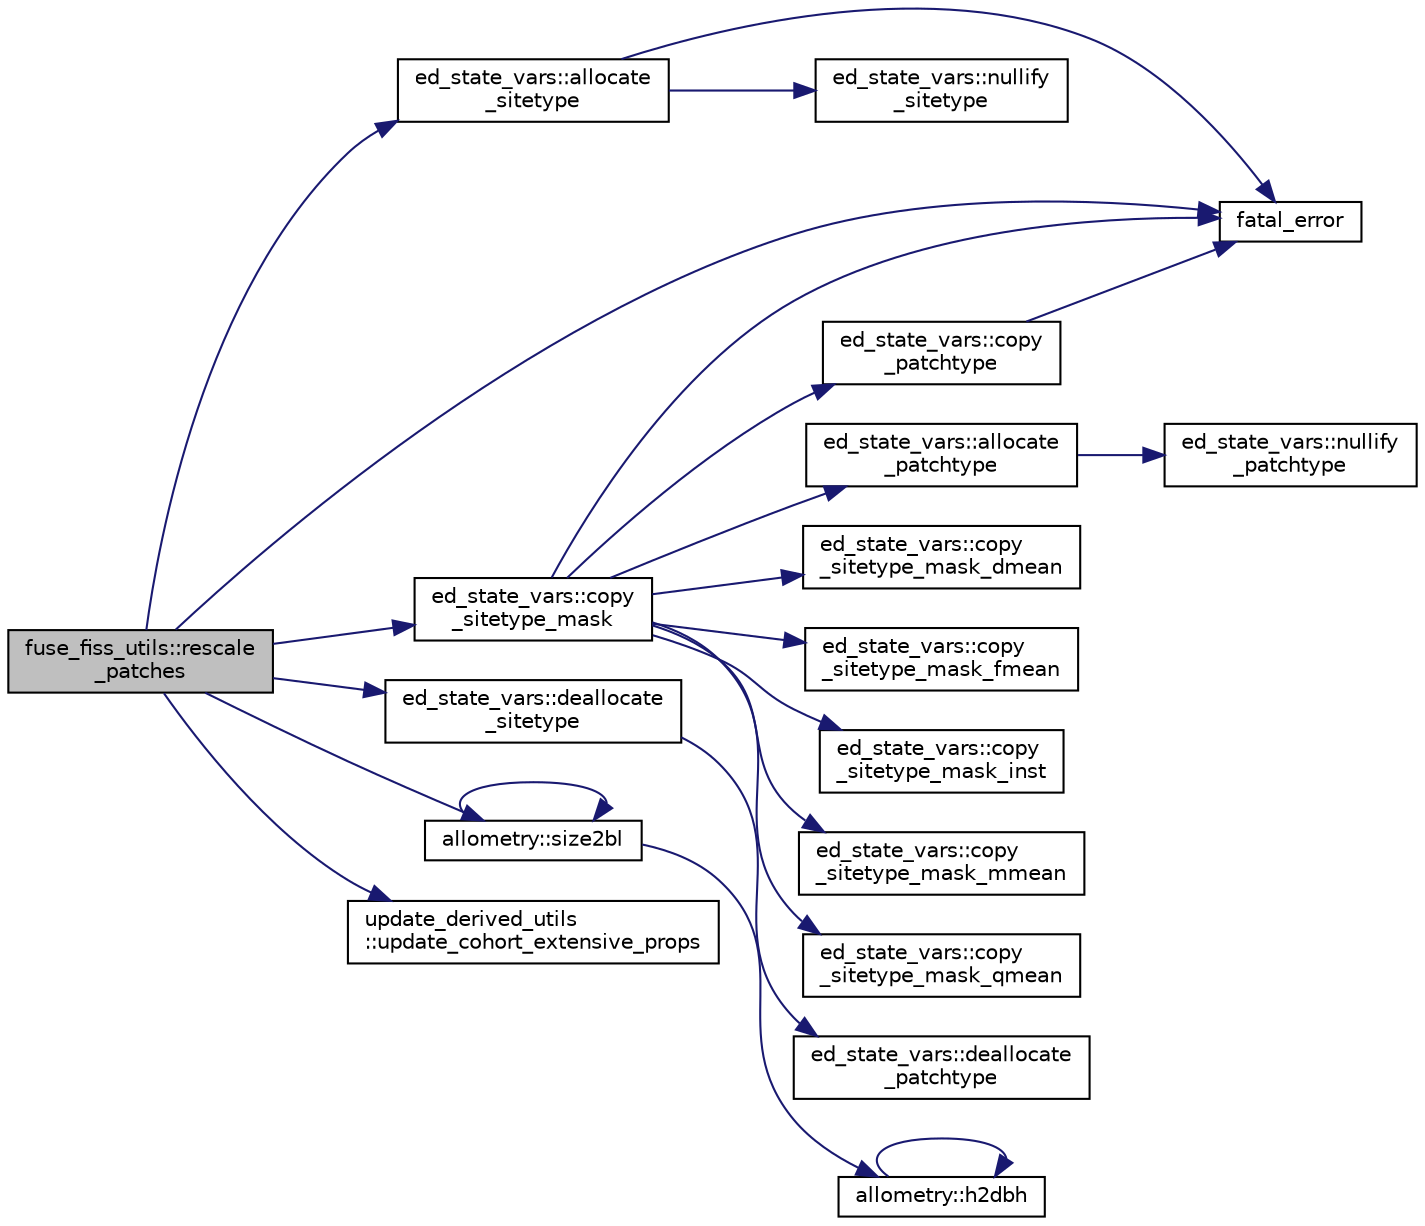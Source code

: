 digraph "fuse_fiss_utils::rescale_patches"
{
 // LATEX_PDF_SIZE
  edge [fontname="Helvetica",fontsize="10",labelfontname="Helvetica",labelfontsize="10"];
  node [fontname="Helvetica",fontsize="10",shape=record];
  rankdir="LR";
  Node1 [label="fuse_fiss_utils::rescale\l_patches",height=0.2,width=0.4,color="black", fillcolor="grey75", style="filled", fontcolor="black",tooltip="This subroutine will rescale the area of the patches. This is almost the same as the terminate_patche..."];
  Node1 -> Node2 [color="midnightblue",fontsize="10",style="solid"];
  Node2 [label="ed_state_vars::allocate\l_sitetype",height=0.2,width=0.4,color="black", fillcolor="white", style="filled",URL="$namespaceed__state__vars.html#ac3b987ebbdc7c8cd956eb2634010edb9",tooltip="Allocates the patch-level variables."];
  Node2 -> Node3 [color="midnightblue",fontsize="10",style="solid"];
  Node3 [label="fatal_error",height=0.2,width=0.4,color="black", fillcolor="white", style="filled",URL="$fatal__error_8_f90.html#a2a2bff228716ab48a81c795b348d1665",tooltip=" "];
  Node2 -> Node4 [color="midnightblue",fontsize="10",style="solid"];
  Node4 [label="ed_state_vars::nullify\l_sitetype",height=0.2,width=0.4,color="black", fillcolor="white", style="filled",URL="$namespaceed__state__vars.html#aa13b6faa5a0031bd5df50581ac0db0ff",tooltip="Nullifies all patch pointers."];
  Node1 -> Node5 [color="midnightblue",fontsize="10",style="solid"];
  Node5 [label="ed_state_vars::copy\l_sitetype_mask",height=0.2,width=0.4,color="black", fillcolor="white", style="filled",URL="$namespaceed__state__vars.html#abd0a1c636db86530367e9d24e386ec22",tooltip="Copies part of one site from one place to another (only the ones where mask is .true...."];
  Node5 -> Node6 [color="midnightblue",fontsize="10",style="solid"];
  Node6 [label="ed_state_vars::allocate\l_patchtype",height=0.2,width=0.4,color="black", fillcolor="white", style="filled",URL="$namespaceed__state__vars.html#a4837fc010e19721a127c9a8b04874594",tooltip="Allocates the cohort-level variables."];
  Node6 -> Node7 [color="midnightblue",fontsize="10",style="solid"];
  Node7 [label="ed_state_vars::nullify\l_patchtype",height=0.2,width=0.4,color="black", fillcolor="white", style="filled",URL="$namespaceed__state__vars.html#af1a07724c13a8dceb6ba2d3dab21b899",tooltip="Nullifies all cohort pointers."];
  Node5 -> Node8 [color="midnightblue",fontsize="10",style="solid"];
  Node8 [label="ed_state_vars::copy\l_patchtype",height=0.2,width=0.4,color="black", fillcolor="white", style="filled",URL="$namespaceed__state__vars.html#accd794e0e8d71ba375c3669097ae5c8d",tooltip="Copies a continuous chunk of cohorts from one place to another."];
  Node8 -> Node3 [color="midnightblue",fontsize="10",style="solid"];
  Node5 -> Node9 [color="midnightblue",fontsize="10",style="solid"];
  Node9 [label="ed_state_vars::copy\l_sitetype_mask_dmean",height=0.2,width=0.4,color="black", fillcolor="white", style="filled",URL="$namespaceed__state__vars.html#ac319365c7defa57422526b06b56bd61c",tooltip="Copies the variables that are dmean."];
  Node5 -> Node10 [color="midnightblue",fontsize="10",style="solid"];
  Node10 [label="ed_state_vars::copy\l_sitetype_mask_fmean",height=0.2,width=0.4,color="black", fillcolor="white", style="filled",URL="$namespaceed__state__vars.html#a6f38243f52095e9ee7da38e2b2ce81ab",tooltip="Copies the variables that are fmean."];
  Node5 -> Node11 [color="midnightblue",fontsize="10",style="solid"];
  Node11 [label="ed_state_vars::copy\l_sitetype_mask_inst",height=0.2,width=0.4,color="black", fillcolor="white", style="filled",URL="$namespaceed__state__vars.html#abef71303542156f0c150c4568b4828aa",tooltip="Copies the variables that are not fmean, dmean, mmean, mmsqu, qmean, and qmsqu."];
  Node5 -> Node12 [color="midnightblue",fontsize="10",style="solid"];
  Node12 [label="ed_state_vars::copy\l_sitetype_mask_mmean",height=0.2,width=0.4,color="black", fillcolor="white", style="filled",URL="$namespaceed__state__vars.html#a31ce6a86f04b6fb292bdf3a41dd3a66e",tooltip="Copies the variables that are mmean."];
  Node5 -> Node13 [color="midnightblue",fontsize="10",style="solid"];
  Node13 [label="ed_state_vars::copy\l_sitetype_mask_qmean",height=0.2,width=0.4,color="black", fillcolor="white", style="filled",URL="$namespaceed__state__vars.html#a2630aeadf5d56b1b603e8eb6c95b68eb",tooltip="Copies the variables that are qmean."];
  Node5 -> Node3 [color="midnightblue",fontsize="10",style="solid"];
  Node1 -> Node14 [color="midnightblue",fontsize="10",style="solid"];
  Node14 [label="ed_state_vars::deallocate\l_sitetype",height=0.2,width=0.4,color="black", fillcolor="white", style="filled",URL="$namespaceed__state__vars.html#a29881891f67226b191026267f094beb9",tooltip="De-allocates all patch pointers."];
  Node14 -> Node15 [color="midnightblue",fontsize="10",style="solid"];
  Node15 [label="ed_state_vars::deallocate\l_patchtype",height=0.2,width=0.4,color="black", fillcolor="white", style="filled",URL="$namespaceed__state__vars.html#a2845fb7d7264ed3c00651e9e46a16ed8",tooltip="De-allocates all cohort pointers."];
  Node1 -> Node3 [color="midnightblue",fontsize="10",style="solid"];
  Node1 -> Node16 [color="midnightblue",fontsize="10",style="solid"];
  Node16 [label="allometry::size2bl",height=0.2,width=0.4,color="black", fillcolor="white", style="filled",URL="$namespaceallometry.html#a10c3f179ffa5bee4c98a338aa18067ee",tooltip=" "];
  Node16 -> Node17 [color="midnightblue",fontsize="10",style="solid"];
  Node17 [label="allometry::h2dbh",height=0.2,width=0.4,color="black", fillcolor="white", style="filled",URL="$namespaceallometry.html#a31aa8db06e86ec74efb5e692417399df",tooltip=" "];
  Node17 -> Node17 [color="midnightblue",fontsize="10",style="solid"];
  Node16 -> Node16 [color="midnightblue",fontsize="10",style="solid"];
  Node1 -> Node18 [color="midnightblue",fontsize="10",style="solid"];
  Node18 [label="update_derived_utils\l::update_cohort_extensive_props",height=0.2,width=0.4,color="black", fillcolor="white", style="filled",URL="$namespaceupdate__derived__utils.html#a96a6adc29bc251b72ec7bb4a5bbfbad9",tooltip=" "];
}
